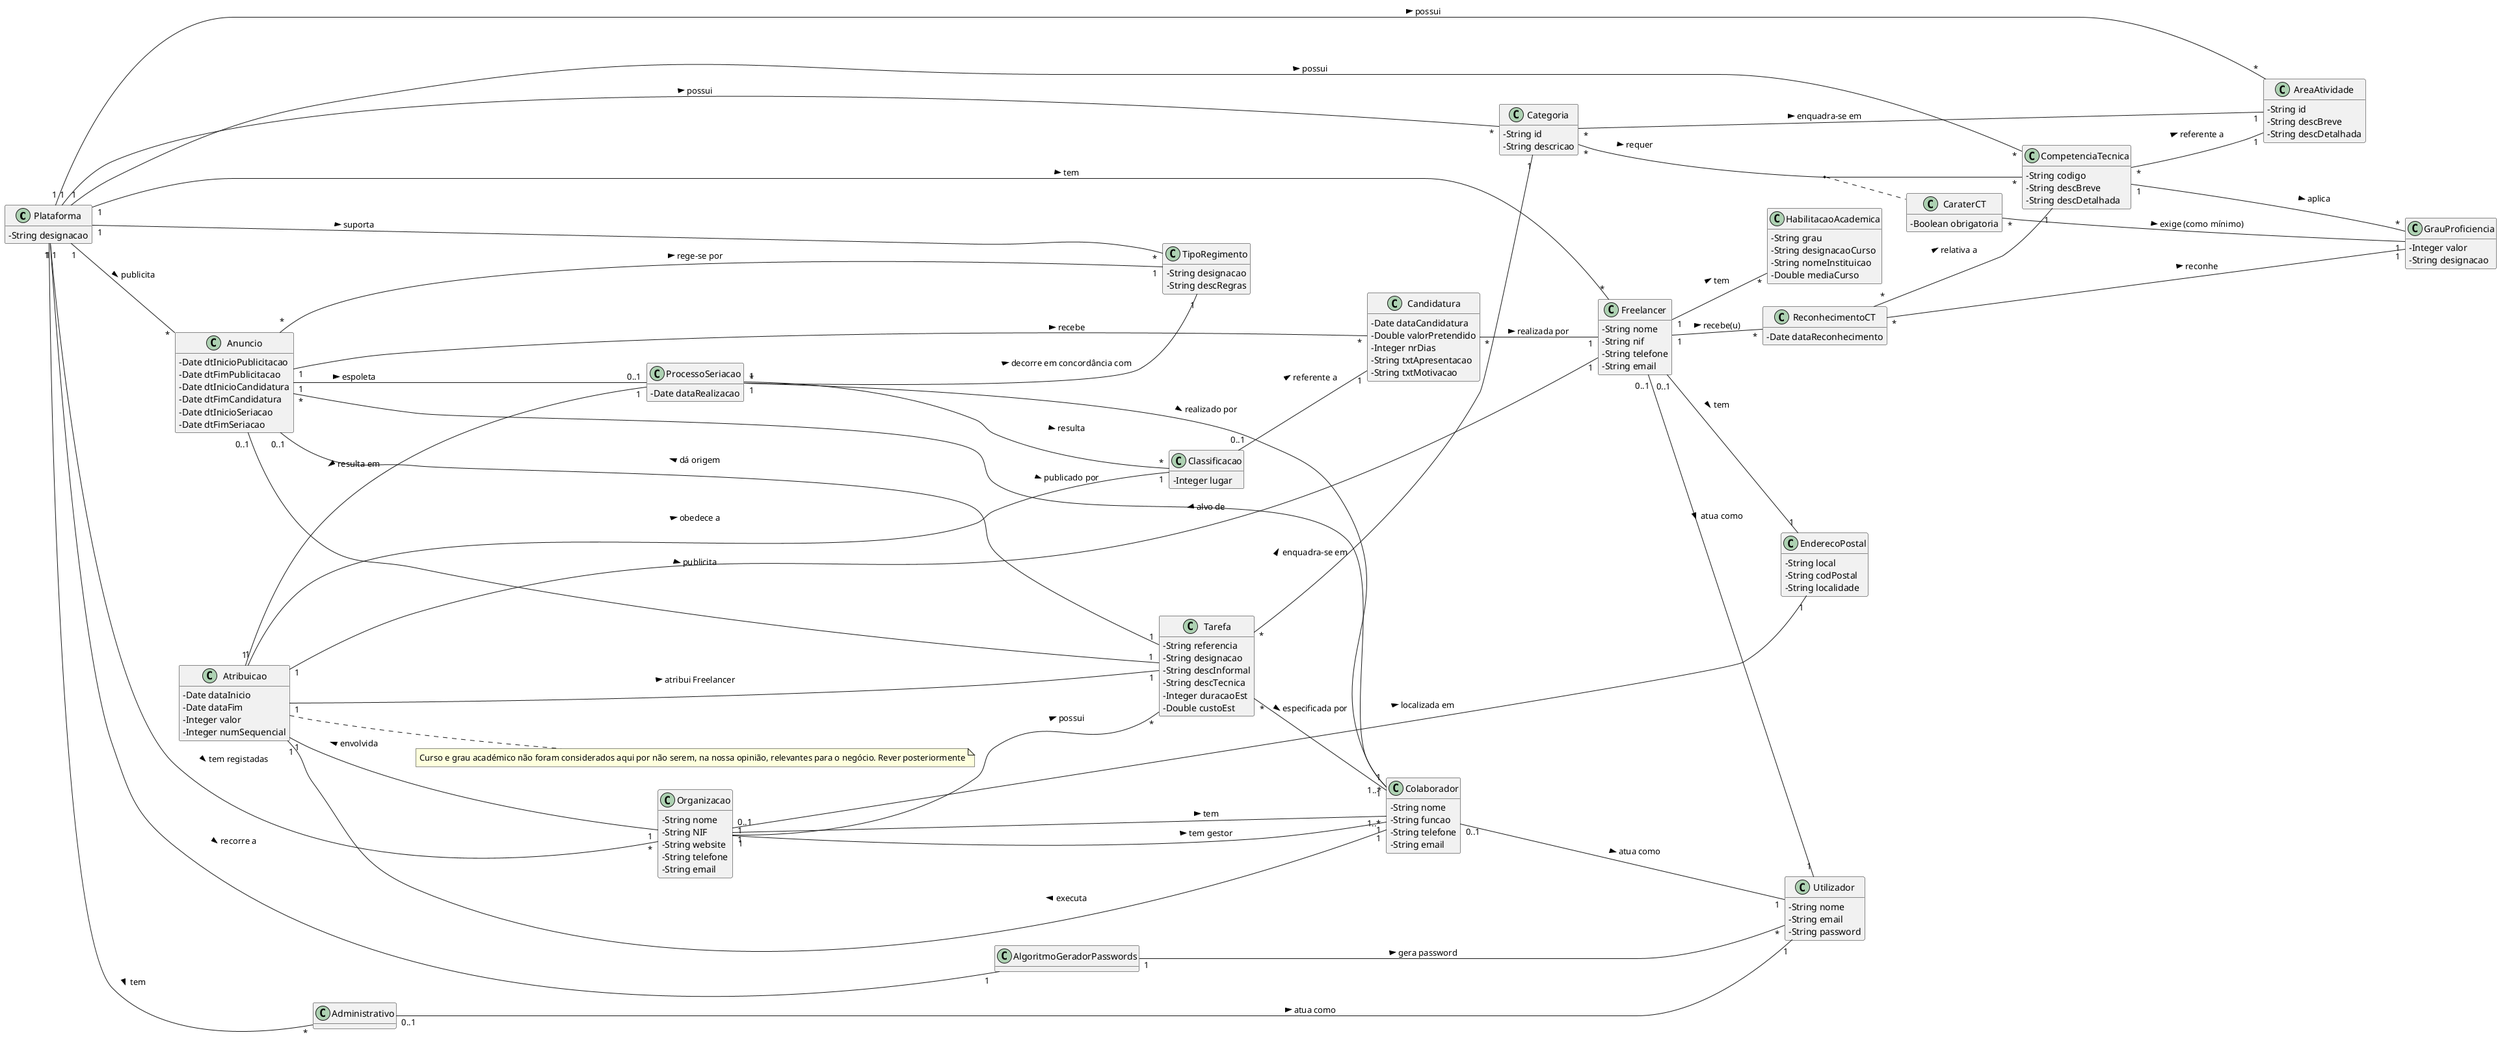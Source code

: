 @startuml
skinparam classAttributeIconSize 0
hide methods
left to right direction

class Plataforma {
  -String designacao
}

class AreaAtividade {
  -String id
  -String descBreve
  -String descDetalhada

}

class CompetenciaTecnica {
  -String codigo
  -String descBreve
  -String descDetalhada
}

class GrauProficiencia {
  -Integer valor
  -String designacao
}

class Categoria {
  -String id
  -String descricao
}

class CaraterCT {
  -Boolean obrigatoria
}

class Organizacao {
  -String nome
  -String NIF
  -String website
  -String telefone
  -String email
}

class Colaborador {
  -String nome
  -String funcao
  -String telefone
  -String email
}

class EnderecoPostal {
  -String local
  -String codPostal
  -String localidade
}

class Tarefa {
  -String referencia
  -String designacao
  -String descInformal
  -String descTecnica
  -Integer duracaoEst
  -Double custoEst
}

class TipoRegimento {
    -String designacao
    -String descRegras
}

class Administrativo {

}

class Freelancer {
    -String nome
    -String nif
    -String telefone
    -String email
}

class ReconhecimentoCT {
    -Date dataReconhecimento
}

class HabilitacaoAcademica {
    -String grau
    -String designacaoCurso
    -String nomeInstituicao
    -Double mediaCurso
}

class Atribuicao {
    -Date dataInicio
    -Date dataFim
    -Integer valor
    -Integer numSequencial
}

note right
Curso e grau académico não foram considerados aqui por não serem, na nossa opinião, relevantes para o negócio. Rever posteriormente
end note



class Anuncio {
    -Date dtInicioPublicitacao
    -Date dtFimPublicitacao
    -Date dtInicioCandidatura
    -Date dtFimCandidatura
    -Date dtInicioSeriacao
    -Date dtFimSeriacao
}

class Candidatura {
    -Date dataCandidatura
    -Double valorPretendido
    -Integer nrDias
    -String txtApresentacao
    -String txtMotivacao
}

class Classificacao {
    -Integer lugar
}

class ProcessoSeriacao {
    -Date dataRealizacao
}

class Utilizador {
  -String nome
  -String email
  -String password
}

class AlgoritmoGeradorPasswords {
}

Plataforma "1" -- "*" AreaAtividade : possui >
Plataforma "1" -- "*" CompetenciaTecnica : possui >
Plataforma "1" -- "*" Categoria : possui >
Plataforma "1" -- "*" Organizacao : tem registadas >
Plataforma "1" -- "*" TipoRegimento : suporta >
Plataforma "1" -- "*" Anuncio : publicita >
Plataforma "1" -- "*" Freelancer : tem  >
Plataforma "1" -- "*" Administrativo : tem  >
Plataforma "1" -- "1" AlgoritmoGeradorPasswords : recorre a >

Organizacao "1" -- "1..*" Colaborador: tem >
Organizacao "1" -- "1" Colaborador: tem gestor >
Organizacao "0..1" -- "1" EnderecoPostal: localizada em >
Organizacao "1" -- "*" Tarefa: possui >

CompetenciaTecnica "*" -- "1" AreaAtividade : referente a >
CompetenciaTecnica "1" --- "*" GrauProficiencia : aplica  >

Categoria "*" -- "1" AreaAtividade: enquadra-se em >
Categoria "*" -- "*" CompetenciaTecnica: requer >
(Categoria, CompetenciaTecnica) .. CaraterCT
CaraterCT "*" -- "1" GrauProficiencia: exige (como mínimo)  >

Tarefa "*" -- "1" Categoria: enquadra-se em >
Tarefa "*" -- "1" Colaborador: especificada por >


Anuncio "0..1" -- "1" Tarefa: publicita >
Anuncio "0..1" -- "1" Tarefa: dá origem <
Anuncio "*" -- "1" TipoRegimento: rege-se por >
Anuncio "*" -- "1" Colaborador: publicado por >
Anuncio "1" -- "*" Candidatura: recebe >
Anuncio "1" -- "0..1" ProcessoSeriacao: espoleta >

Candidatura "*" -- "1"  Freelancer: realizada por >

ProcessoSeriacao "*" -- "1" TipoRegimento: decorre em concordância com >
ProcessoSeriacao "1" -- "1..*" Colaborador: realizado por >
ProcessoSeriacao "1" -- "*" Classificacao: resulta >

Classificacao "0..1" -- "1" Candidatura: referente a >

Administrativo "0..1" -- "1" Utilizador: atua como >

Colaborador "0..1" -- "1" Utilizador: atua como >

Freelancer "0..1" -- "1" Utilizador: atua como >
Freelancer "0..1" -- "1" EnderecoPostal: tem >
Freelancer "1" -- "*" HabilitacaoAcademica: tem >
Freelancer "1" -- "*" ReconhecimentoCT : recebe(u) >


ReconhecimentoCT "*" -- "1" CompetenciaTecnica: relativa a >
ReconhecimentoCT "*" -- "1" GrauProficiencia: reconhe >

Atribuicao "1" -- "1" Tarefa : atribui Freelancer >
Atribuicao "1" -- "1" Freelancer : alvo de <
Atribuicao "1" -- "1" Organizacao : envolvida <
Atribuicao "1" -- "1" Colaborador : executa <
Atribuicao "1" -- "1" ProcessoSeriacao : resulta em <
Atribuicao "1" -- "1" Classificacao : obedece a > 

AlgoritmoGeradorPasswords "1" -- "*" Utilizador : gera password >

@enduml
